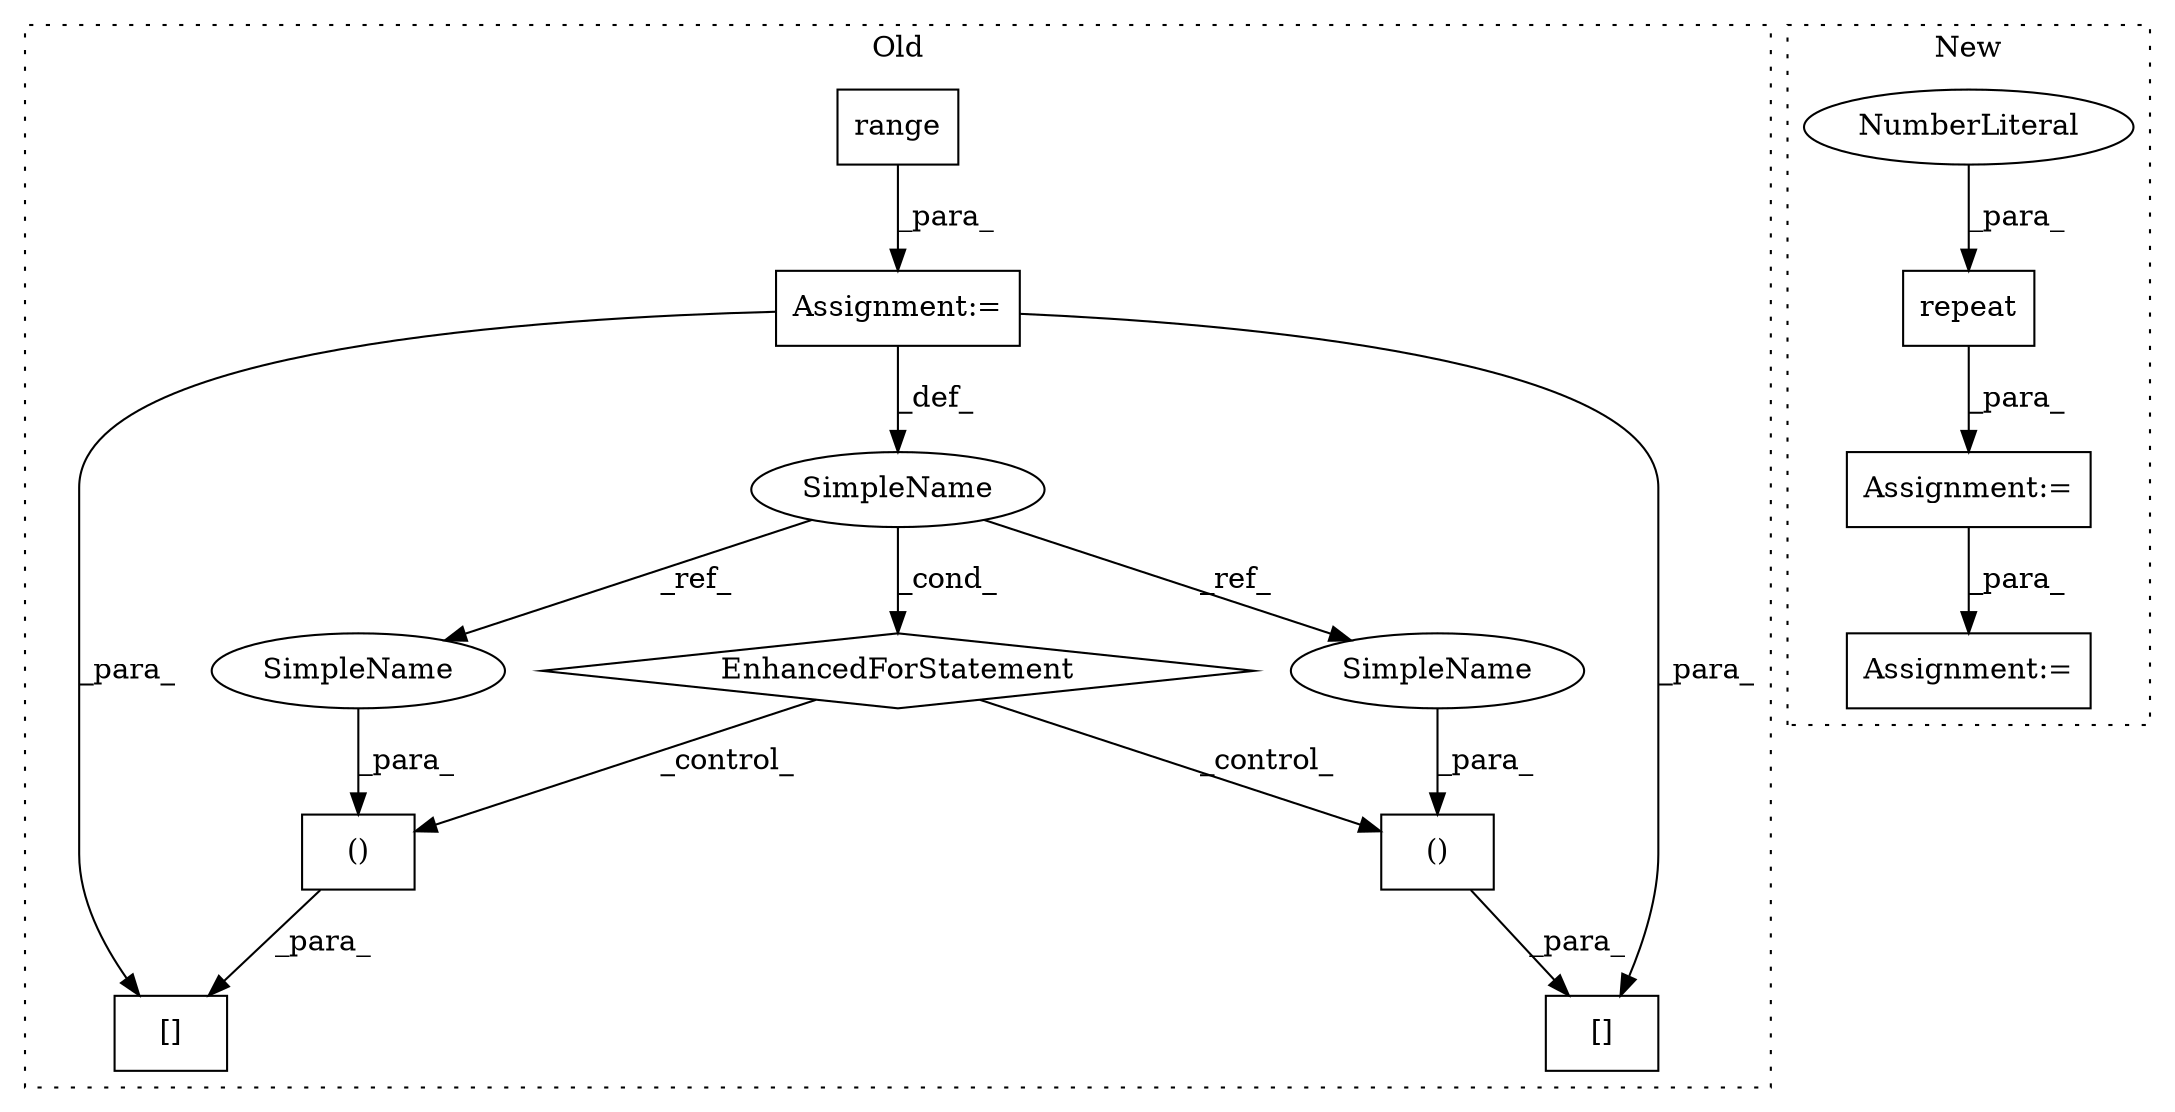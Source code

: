 digraph G {
subgraph cluster0 {
1 [label="range" a="32" s="603,626" l="6,1" shape="box"];
3 [label="Assignment:=" a="7" s="542,627" l="53,2" shape="box"];
6 [label="()" a="106" s="903" l="15" shape="box"];
7 [label="EnhancedForStatement" a="70" s="542,627" l="53,2" shape="diamond"];
8 [label="SimpleName" a="42" s="599" l="1" shape="ellipse"];
9 [label="[]" a="2" s="881,918" l="22,2" shape="box"];
10 [label="()" a="106" s="971" l="15" shape="box"];
11 [label="[]" a="2" s="949,986" l="22,2" shape="box"];
13 [label="SimpleName" a="42" s="971" l="1" shape="ellipse"];
14 [label="SimpleName" a="42" s="903" l="1" shape="ellipse"];
label = "Old";
style="dotted";
}
subgraph cluster1 {
2 [label="repeat" a="32" s="559,584" l="7,1" shape="box"];
4 [label="Assignment:=" a="7" s="870" l="1" shape="box"];
5 [label="NumberLiteral" a="34" s="566" l="1" shape="ellipse"];
12 [label="Assignment:=" a="7" s="547" l="1" shape="box"];
label = "New";
style="dotted";
}
1 -> 3 [label="_para_"];
2 -> 12 [label="_para_"];
3 -> 8 [label="_def_"];
3 -> 11 [label="_para_"];
3 -> 9 [label="_para_"];
5 -> 2 [label="_para_"];
6 -> 9 [label="_para_"];
7 -> 6 [label="_control_"];
7 -> 10 [label="_control_"];
8 -> 14 [label="_ref_"];
8 -> 7 [label="_cond_"];
8 -> 13 [label="_ref_"];
10 -> 11 [label="_para_"];
12 -> 4 [label="_para_"];
13 -> 10 [label="_para_"];
14 -> 6 [label="_para_"];
}